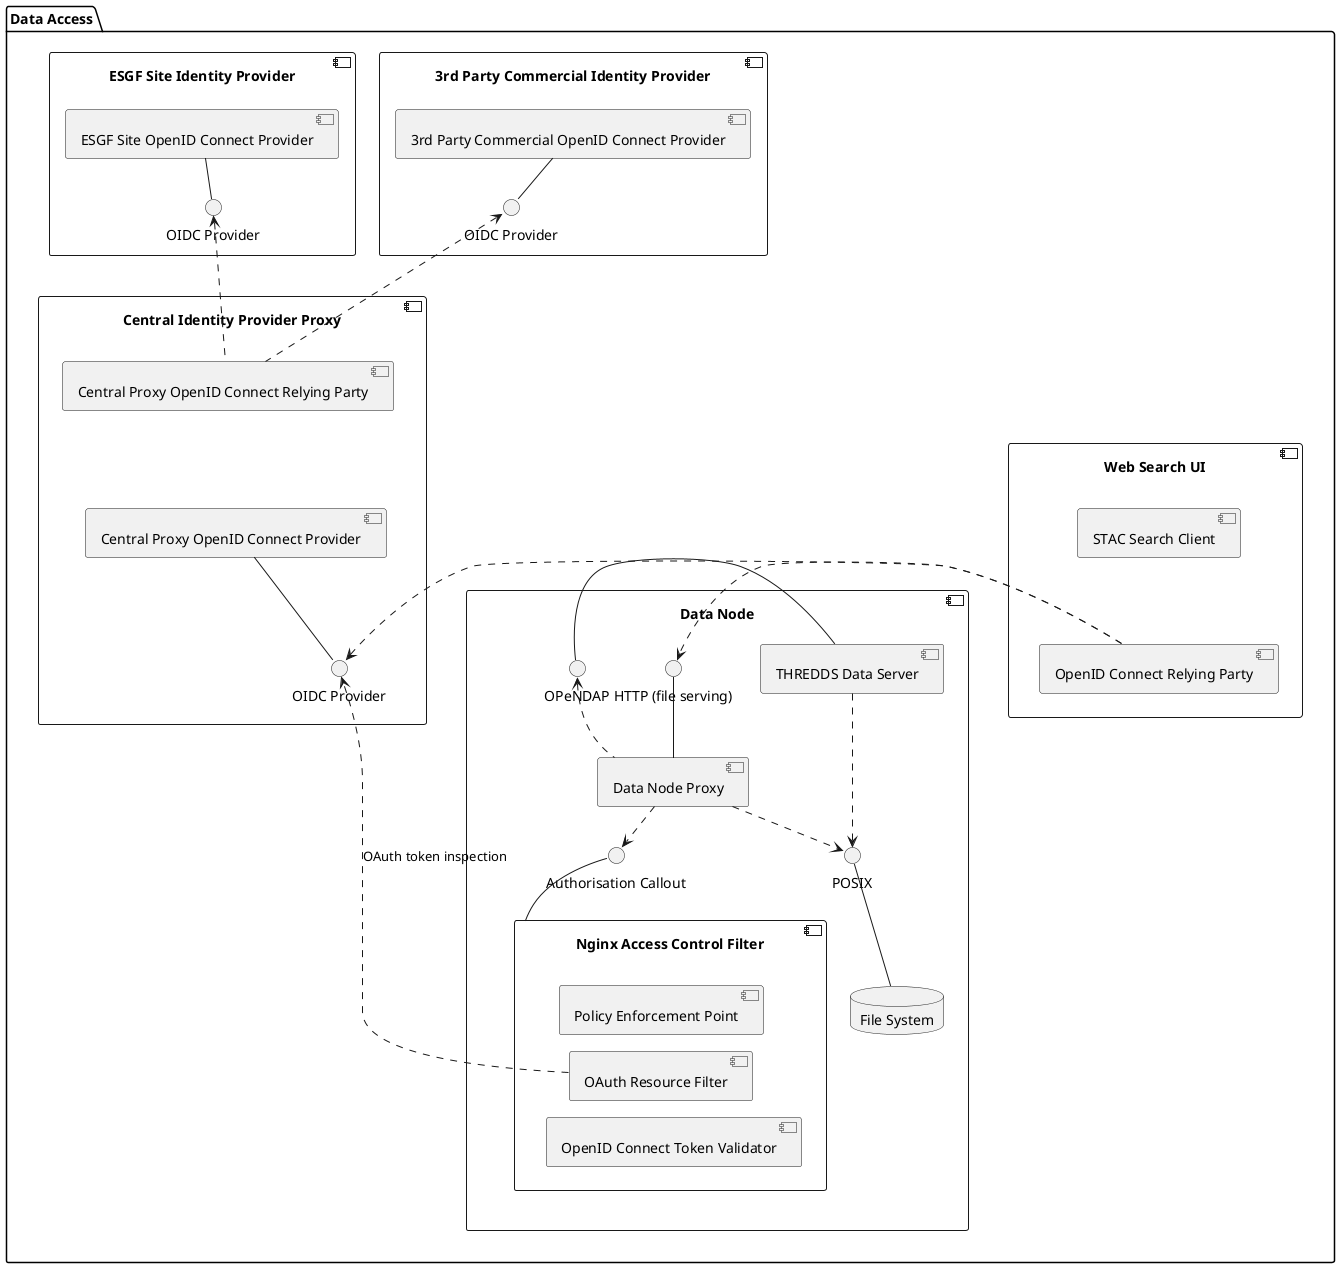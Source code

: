 @startuml DataNode
skinparam ranksep 1
skinparam nodesep 20
skinparam monochrome true

package "Data Access" {
    component "Data Node" as dataNode {
        component dataNodeProxy [
            Data Node Proxy
        ]
        interface "HTTP (file serving)" as dataNodeProxyIface
        dataNodeProxyIface -down- dataNodeProxy
        component "THREDDS Data Server" as thredds 

        database "File System" as fileSystem
        interface "POSIX" as posix
        fileSystem -up- posix

        interface "OPeNDAP" as openDAP 

        thredds -right- openDAP
        dataNodeProxy .left.> openDAP
        dataNodeProxy ..> posix
        thredds ..> posix

        dataNodeProxy -[hidden]- thredds

        component "Nginx Access Control Filter\n" as nginxAccessCtrlFilter {
            component "Policy Enforcement Point" as pep
            component "OAuth Resource Filter" as oauthResourceFilter
            component "OpenID Connect Token Validator" as oidcTokValidator

            pep -[hidden]- oauthResourceFilter
            oauthResourceFilter -[hidden]- oidcTokValidator
        }
        interface "Authorisation Callout" as authzCallout
        nginxAccessCtrlFilter -up- authzCallout

        dataNodeProxy ..> authzCallout
    }

    component "Web Search UI\n" as webSearchUI {
        component "STAC Search Client" as stacSearchClnt
        component "OpenID Connect Relying Party" as oidcRP
        stacSearchClnt -[hidden]- oidcRP
    }
    oidcRP .down.> dataNodeProxyIface

    component "3rd Party Commercial Identity Provider\n" {
        component "3rd Party Commercial OpenID Connect Provider" as commOidcProvider
        interface "OIDC Provider" as commOidcProviderIface
        commOidcProvider -- commOidcProviderIface
    }

    component "ESGF Site Identity Provider\n" {
        component "ESGF Site OpenID Connect Provider" as esgfOidcProvider
        interface "OIDC Provider" as esgfOidcProviderIface
        esgfOidcProvider -- esgfOidcProviderIface
    }

    component "Central Identity Provider Proxy\n" as centralIdPproxy {
        component "Central Proxy OpenID Connect Provider" as centralOidcProvider
        component "Central Proxy OpenID Connect Relying Party" as centralOidcRP
        centralOidcRP -[hidden]- centralOidcProvider

        interface "OIDC Provider" as centralOidcProviderIface
        centralOidcProvider -down- centralOidcProviderIface
    }
    oidcRP .up.> centralOidcProviderIface
    oauthResourceFilter ..> centralOidcProviderIface : "OAuth token inspection"

    centralOidcRP .up.> esgfOidcProviderIface
    centralOidcRP .up.> commOidcProviderIface

    ' Vertical arrangement of main components - use hidden connections to 
    ' vertically stack
    centralIdPproxy -[hidden]- webSearchUI
    webSearchUI -[hidden]- dataNode
}

@enduml